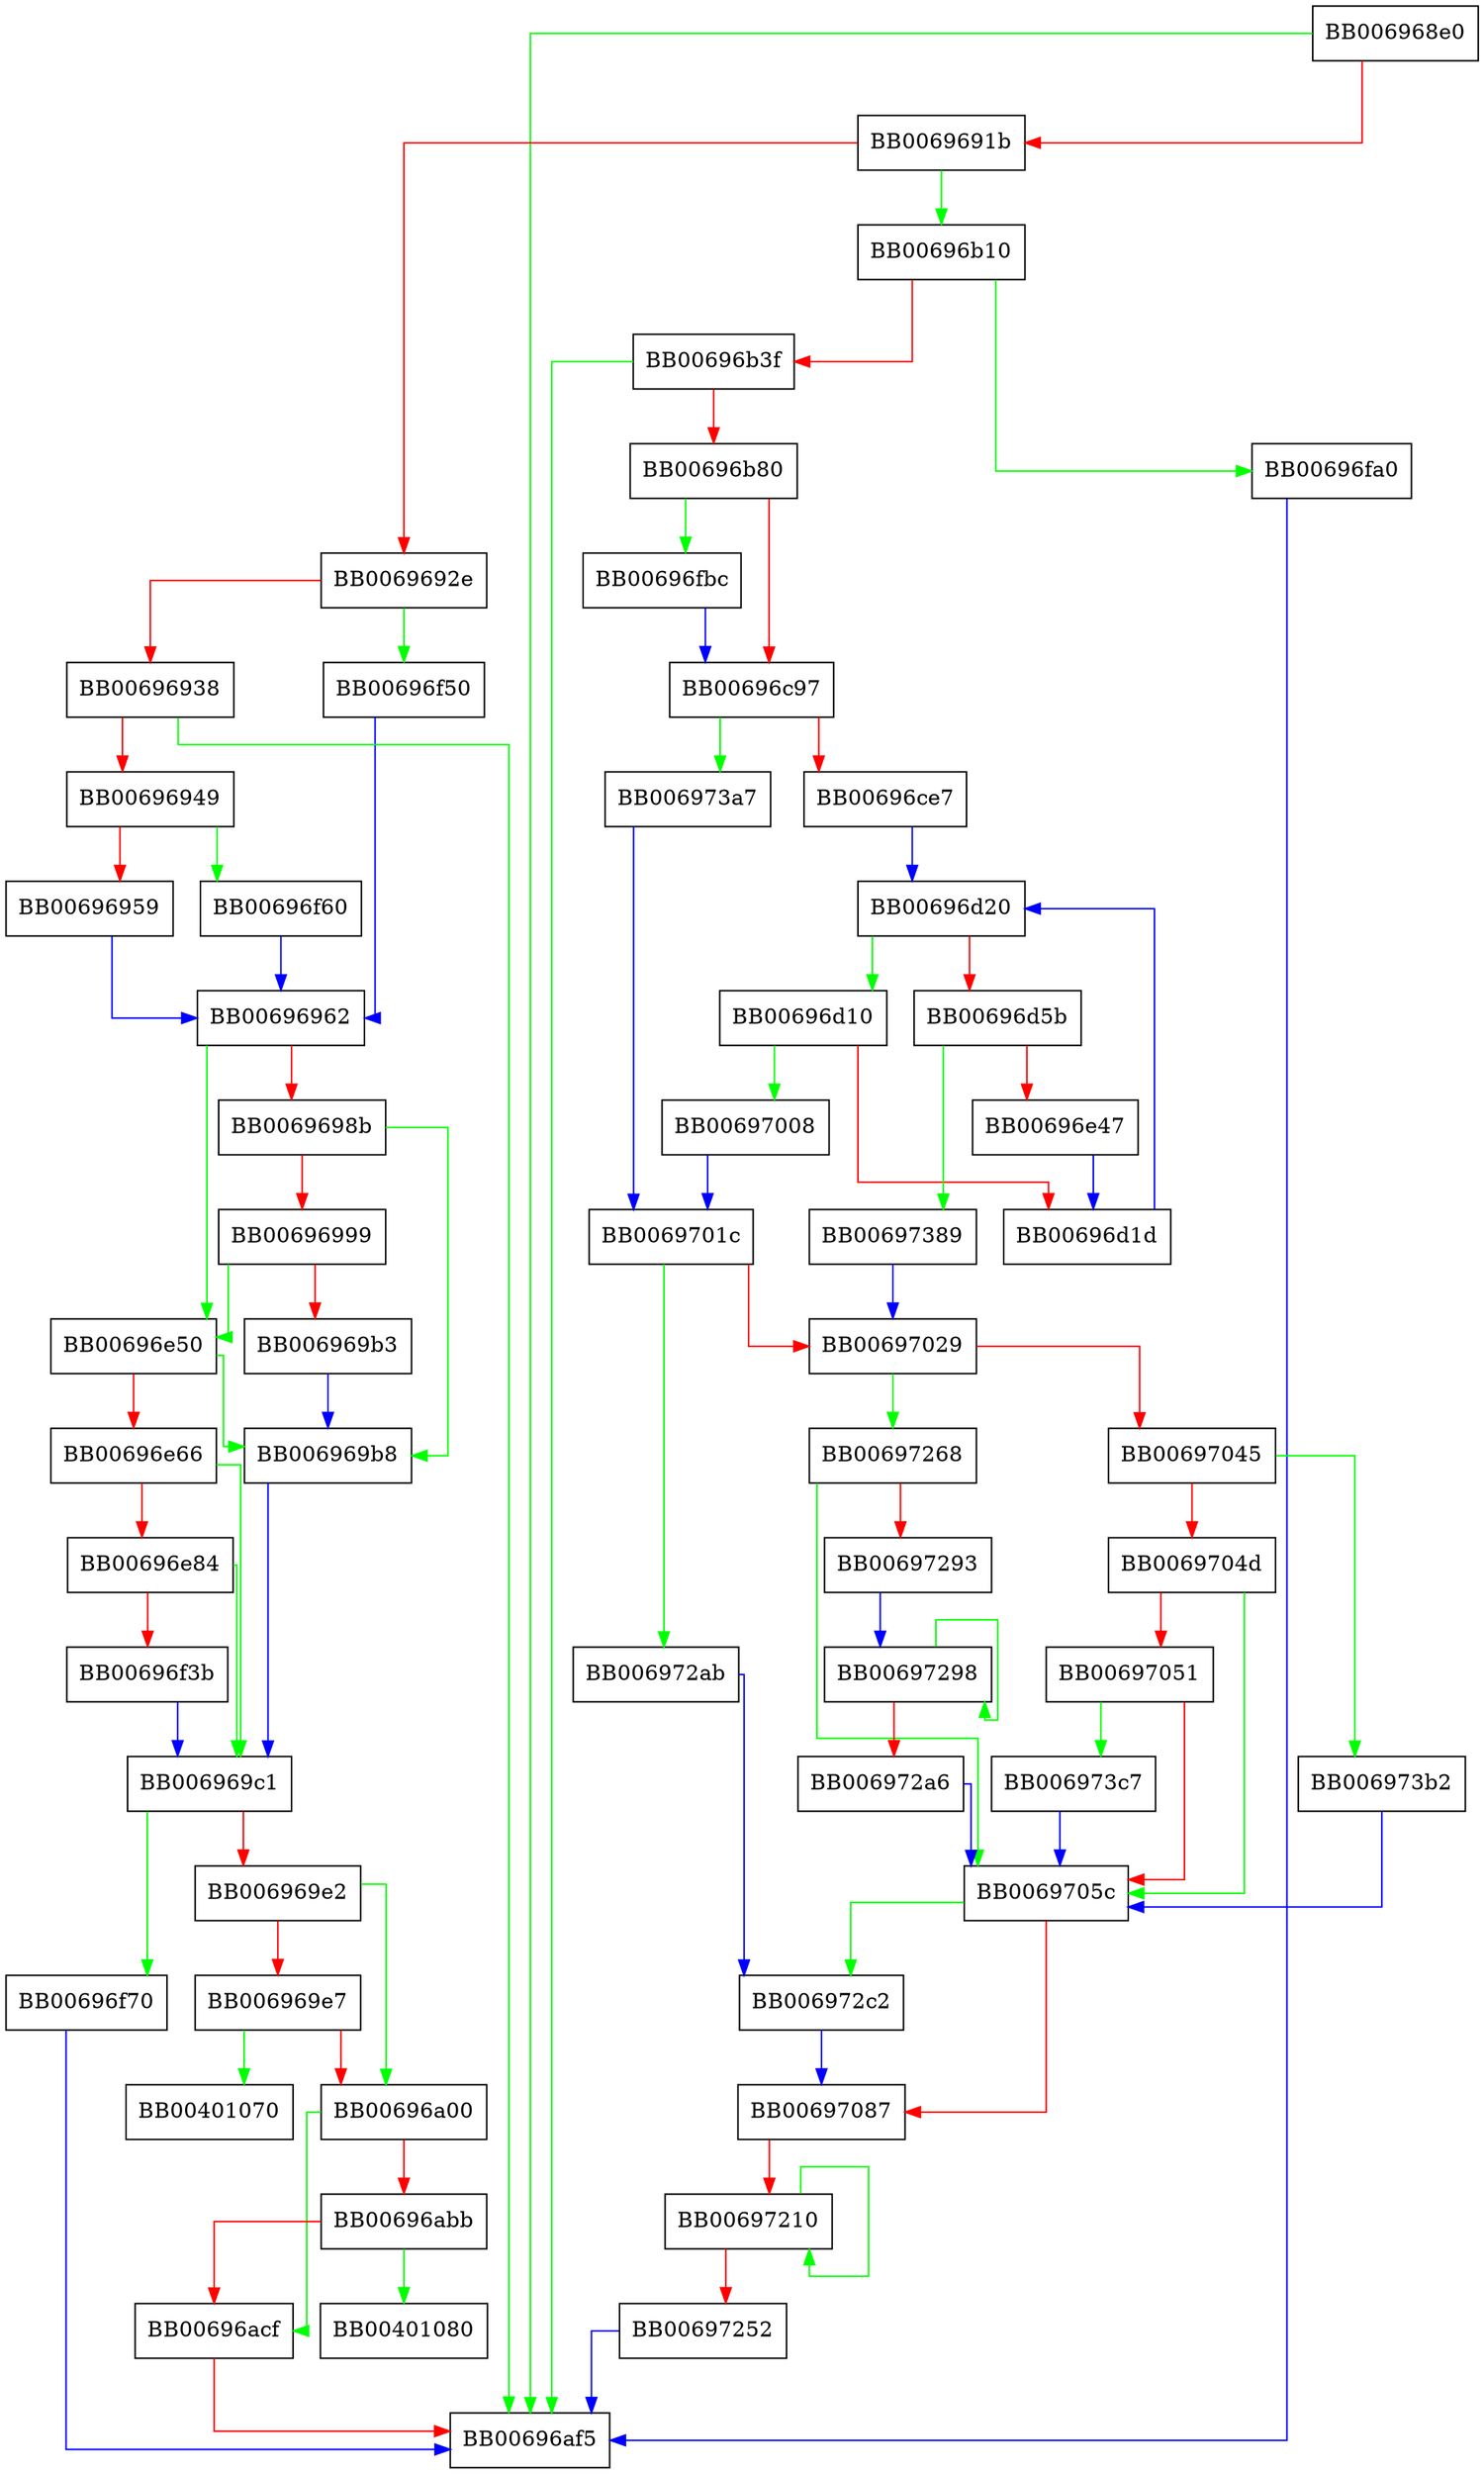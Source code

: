 digraph aesni_cbc_hmac_sha256_cipher {
  node [shape="box"];
  graph [splines=ortho];
  BB006968e0 -> BB00696af5 [color="green"];
  BB006968e0 -> BB0069691b [color="red"];
  BB0069691b -> BB00696b10 [color="green"];
  BB0069691b -> BB0069692e [color="red"];
  BB0069692e -> BB00696f50 [color="green"];
  BB0069692e -> BB00696938 [color="red"];
  BB00696938 -> BB00696af5 [color="green"];
  BB00696938 -> BB00696949 [color="red"];
  BB00696949 -> BB00696f60 [color="green"];
  BB00696949 -> BB00696959 [color="red"];
  BB00696959 -> BB00696962 [color="blue"];
  BB00696962 -> BB00696e50 [color="green"];
  BB00696962 -> BB0069698b [color="red"];
  BB0069698b -> BB006969b8 [color="green"];
  BB0069698b -> BB00696999 [color="red"];
  BB00696999 -> BB00696e50 [color="green"];
  BB00696999 -> BB006969b3 [color="red"];
  BB006969b3 -> BB006969b8 [color="blue"];
  BB006969b8 -> BB006969c1 [color="blue"];
  BB006969c1 -> BB00696f70 [color="green"];
  BB006969c1 -> BB006969e2 [color="red"];
  BB006969e2 -> BB00696a00 [color="green"];
  BB006969e2 -> BB006969e7 [color="red"];
  BB006969e7 -> BB00401070 [color="green"];
  BB006969e7 -> BB00696a00 [color="red"];
  BB00696a00 -> BB00696acf [color="green"];
  BB00696a00 -> BB00696abb [color="red"];
  BB00696abb -> BB00401080 [color="green"];
  BB00696abb -> BB00696acf [color="red"];
  BB00696acf -> BB00696af5 [color="red"];
  BB00696b10 -> BB00696fa0 [color="green"];
  BB00696b10 -> BB00696b3f [color="red"];
  BB00696b3f -> BB00696af5 [color="green"];
  BB00696b3f -> BB00696b80 [color="red"];
  BB00696b80 -> BB00696fbc [color="green"];
  BB00696b80 -> BB00696c97 [color="red"];
  BB00696c97 -> BB006973a7 [color="green"];
  BB00696c97 -> BB00696ce7 [color="red"];
  BB00696ce7 -> BB00696d20 [color="blue"];
  BB00696d10 -> BB00697008 [color="green"];
  BB00696d10 -> BB00696d1d [color="red"];
  BB00696d1d -> BB00696d20 [color="blue"];
  BB00696d20 -> BB00696d10 [color="green"];
  BB00696d20 -> BB00696d5b [color="red"];
  BB00696d5b -> BB00697389 [color="green"];
  BB00696d5b -> BB00696e47 [color="red"];
  BB00696e47 -> BB00696d1d [color="blue"];
  BB00696e50 -> BB006969b8 [color="green"];
  BB00696e50 -> BB00696e66 [color="red"];
  BB00696e66 -> BB006969c1 [color="green"];
  BB00696e66 -> BB00696e84 [color="red"];
  BB00696e84 -> BB006969c1 [color="green"];
  BB00696e84 -> BB00696f3b [color="red"];
  BB00696f3b -> BB006969c1 [color="blue"];
  BB00696f50 -> BB00696962 [color="blue"];
  BB00696f60 -> BB00696962 [color="blue"];
  BB00696f70 -> BB00696af5 [color="blue"];
  BB00696fa0 -> BB00696af5 [color="blue"];
  BB00696fbc -> BB00696c97 [color="blue"];
  BB00697008 -> BB0069701c [color="blue"];
  BB0069701c -> BB006972ab [color="green"];
  BB0069701c -> BB00697029 [color="red"];
  BB00697029 -> BB00697268 [color="green"];
  BB00697029 -> BB00697045 [color="red"];
  BB00697045 -> BB006973b2 [color="green"];
  BB00697045 -> BB0069704d [color="red"];
  BB0069704d -> BB0069705c [color="green"];
  BB0069704d -> BB00697051 [color="red"];
  BB00697051 -> BB006973c7 [color="green"];
  BB00697051 -> BB0069705c [color="red"];
  BB0069705c -> BB006972c2 [color="green"];
  BB0069705c -> BB00697087 [color="red"];
  BB00697087 -> BB00697210 [color="red"];
  BB00697210 -> BB00697210 [color="green"];
  BB00697210 -> BB00697252 [color="red"];
  BB00697252 -> BB00696af5 [color="blue"];
  BB00697268 -> BB0069705c [color="green"];
  BB00697268 -> BB00697293 [color="red"];
  BB00697293 -> BB00697298 [color="blue"];
  BB00697298 -> BB00697298 [color="green"];
  BB00697298 -> BB006972a6 [color="red"];
  BB006972a6 -> BB0069705c [color="blue"];
  BB006972ab -> BB006972c2 [color="blue"];
  BB006972c2 -> BB00697087 [color="blue"];
  BB00697389 -> BB00697029 [color="blue"];
  BB006973a7 -> BB0069701c [color="blue"];
  BB006973b2 -> BB0069705c [color="blue"];
  BB006973c7 -> BB0069705c [color="blue"];
}